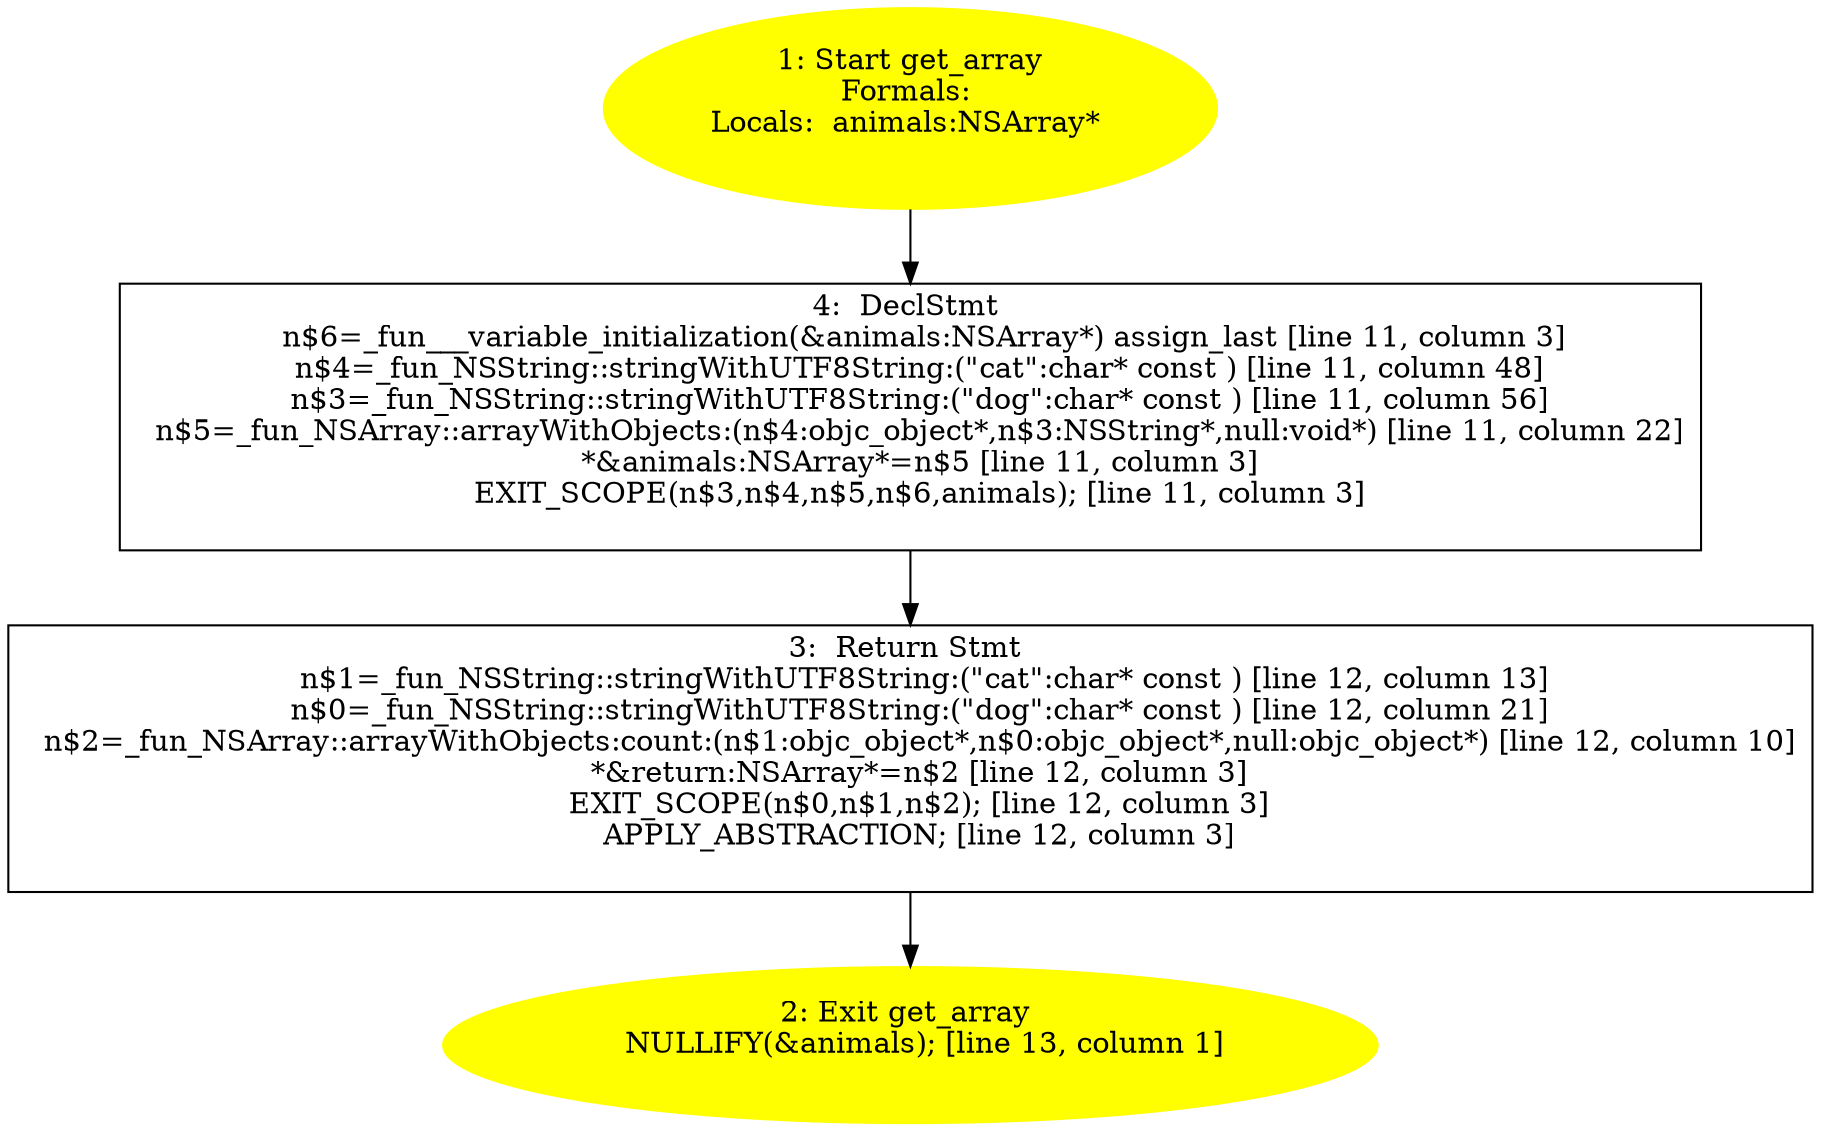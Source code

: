 /* @generated */
digraph cfg {
"get_array.bca6b16c85e5b8ba530f380271b2ec79_1" [label="1: Start get_array\nFormals: \nLocals:  animals:NSArray* \n  " color=yellow style=filled]
	

	 "get_array.bca6b16c85e5b8ba530f380271b2ec79_1" -> "get_array.bca6b16c85e5b8ba530f380271b2ec79_4" ;
"get_array.bca6b16c85e5b8ba530f380271b2ec79_2" [label="2: Exit get_array \n   NULLIFY(&animals); [line 13, column 1]\n " color=yellow style=filled]
	

"get_array.bca6b16c85e5b8ba530f380271b2ec79_3" [label="3:  Return Stmt \n   n$1=_fun_NSString::stringWithUTF8String:(\"cat\":char* const ) [line 12, column 13]\n  n$0=_fun_NSString::stringWithUTF8String:(\"dog\":char* const ) [line 12, column 21]\n  n$2=_fun_NSArray::arrayWithObjects:count:(n$1:objc_object*,n$0:objc_object*,null:objc_object*) [line 12, column 10]\n  *&return:NSArray*=n$2 [line 12, column 3]\n  EXIT_SCOPE(n$0,n$1,n$2); [line 12, column 3]\n  APPLY_ABSTRACTION; [line 12, column 3]\n " shape="box"]
	

	 "get_array.bca6b16c85e5b8ba530f380271b2ec79_3" -> "get_array.bca6b16c85e5b8ba530f380271b2ec79_2" ;
"get_array.bca6b16c85e5b8ba530f380271b2ec79_4" [label="4:  DeclStmt \n   n$6=_fun___variable_initialization(&animals:NSArray*) assign_last [line 11, column 3]\n  n$4=_fun_NSString::stringWithUTF8String:(\"cat\":char* const ) [line 11, column 48]\n  n$3=_fun_NSString::stringWithUTF8String:(\"dog\":char* const ) [line 11, column 56]\n  n$5=_fun_NSArray::arrayWithObjects:(n$4:objc_object*,n$3:NSString*,null:void*) [line 11, column 22]\n  *&animals:NSArray*=n$5 [line 11, column 3]\n  EXIT_SCOPE(n$3,n$4,n$5,n$6,animals); [line 11, column 3]\n " shape="box"]
	

	 "get_array.bca6b16c85e5b8ba530f380271b2ec79_4" -> "get_array.bca6b16c85e5b8ba530f380271b2ec79_3" ;
}
